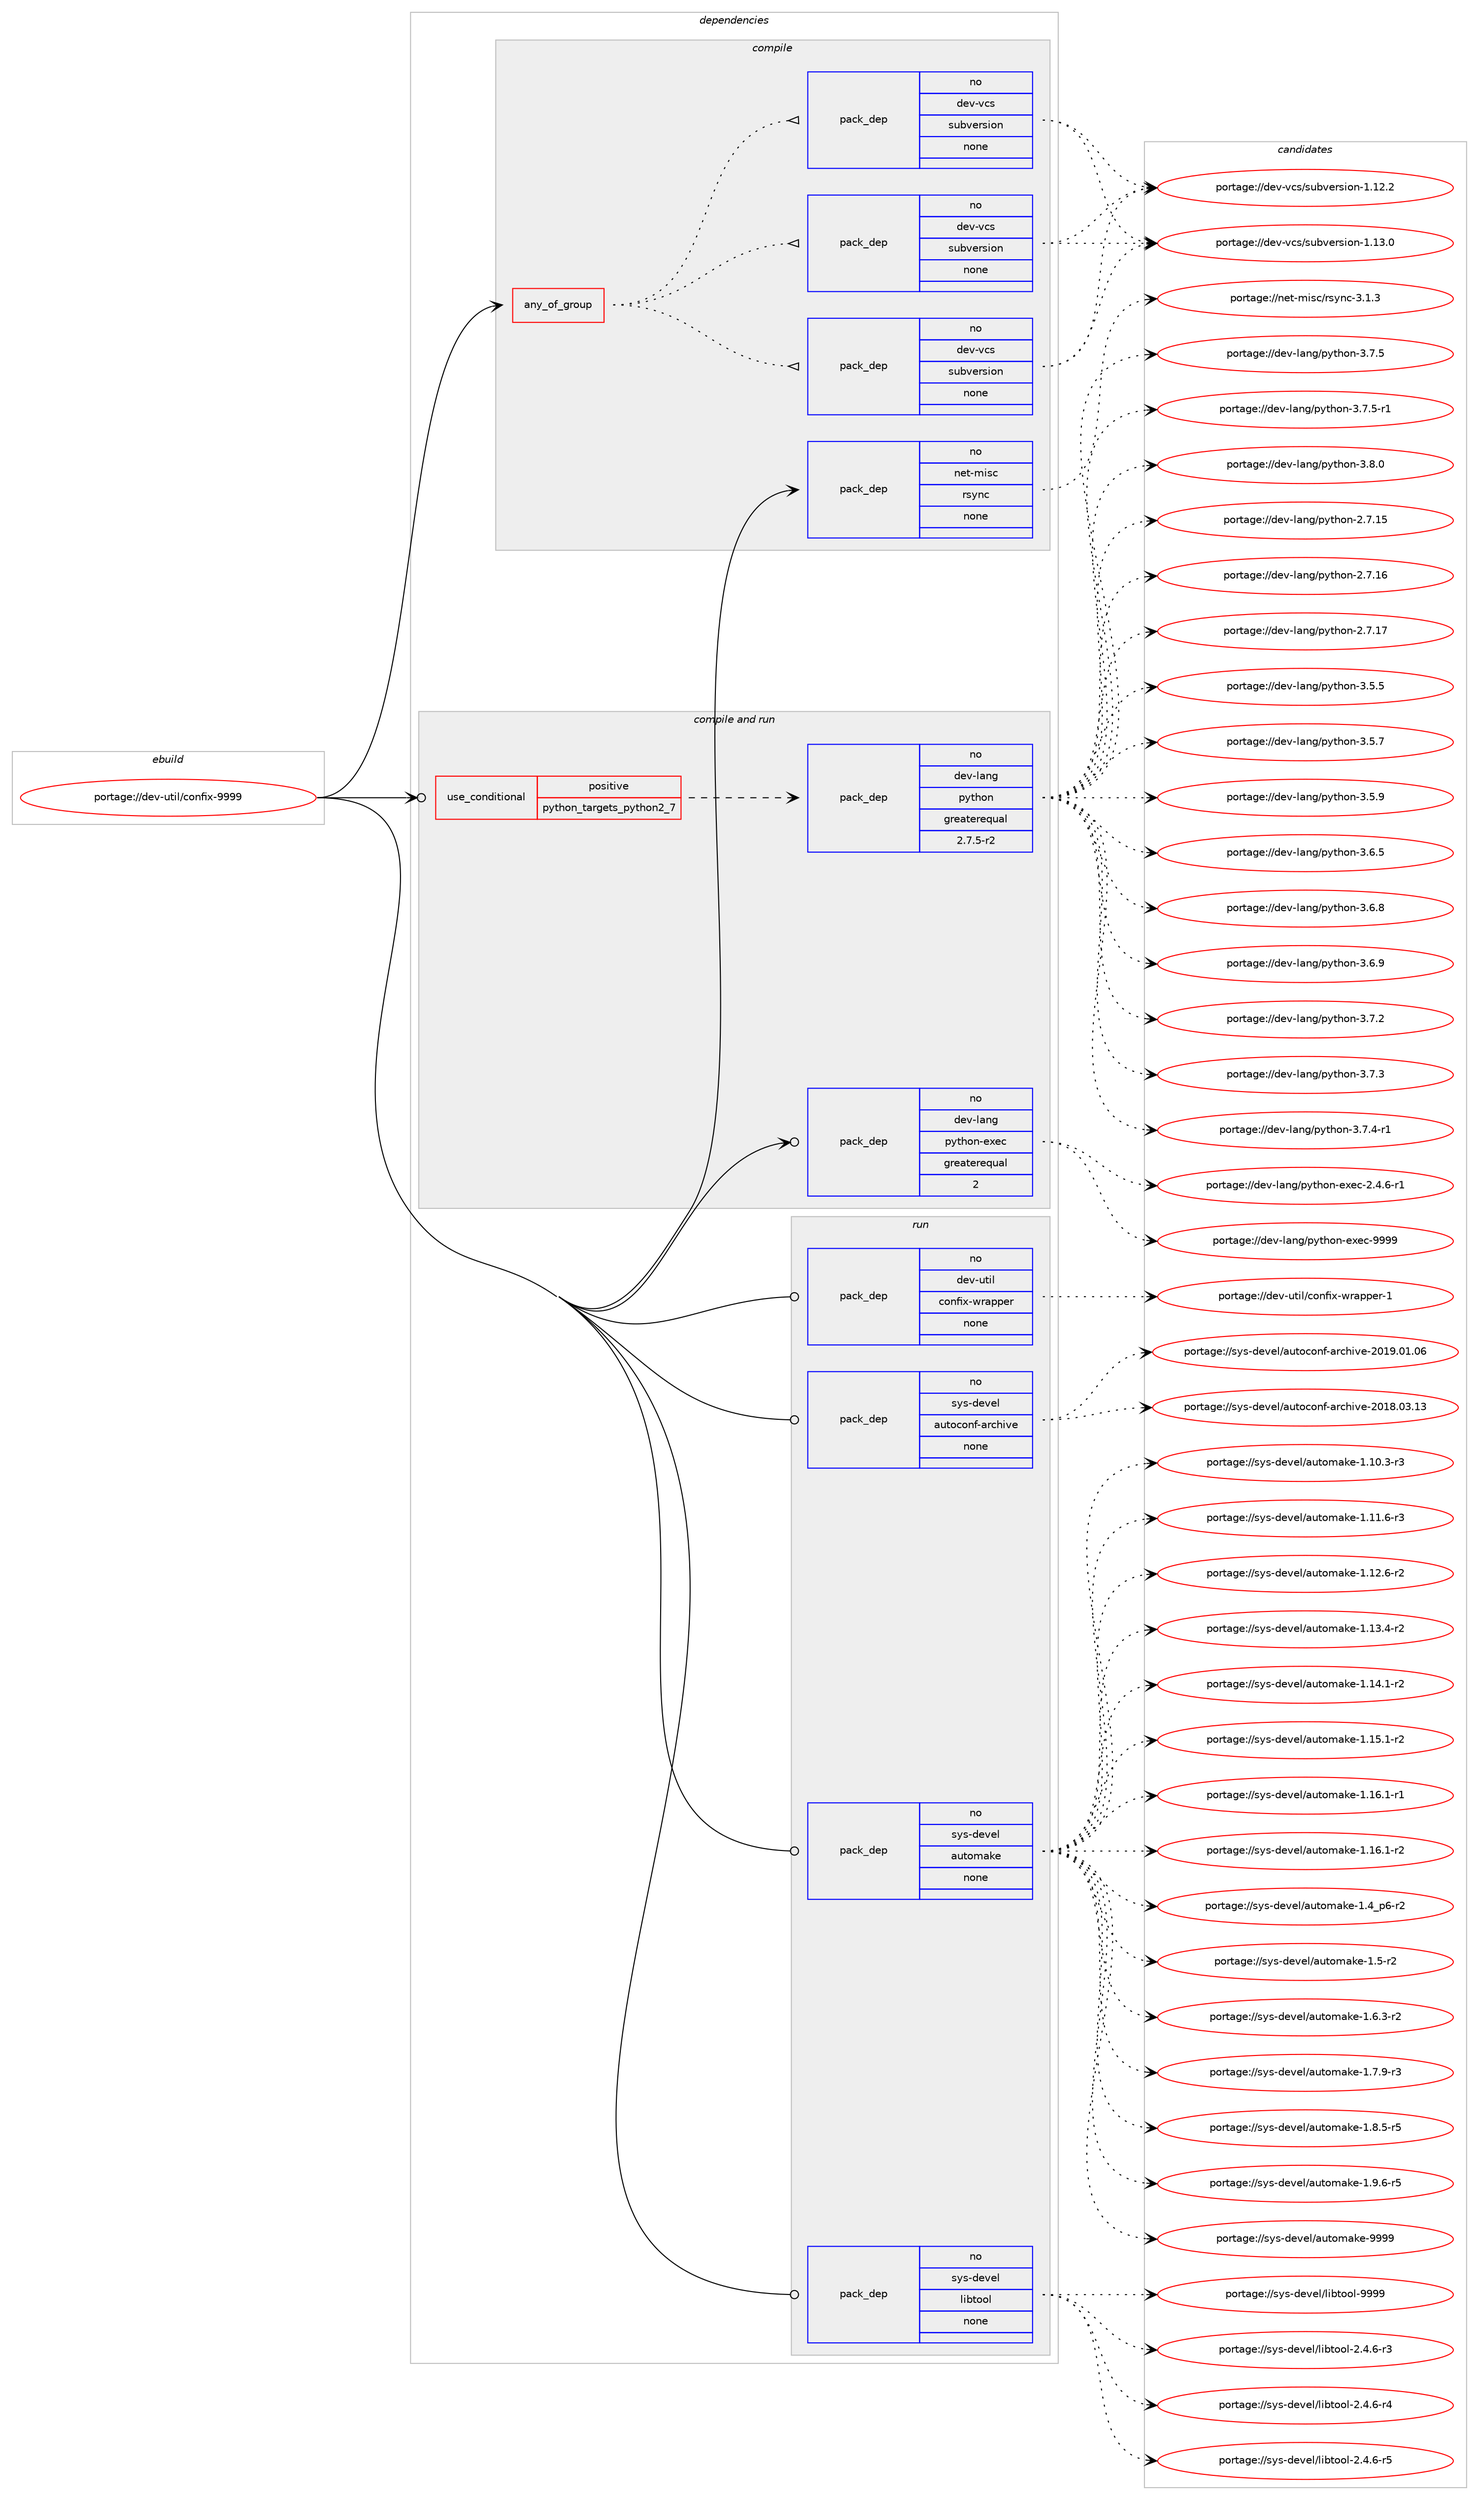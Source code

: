 digraph prolog {

# *************
# Graph options
# *************

newrank=true;
concentrate=true;
compound=true;
graph [rankdir=LR,fontname=Helvetica,fontsize=10,ranksep=1.5];#, ranksep=2.5, nodesep=0.2];
edge  [arrowhead=vee];
node  [fontname=Helvetica,fontsize=10];

# **********
# The ebuild
# **********

subgraph cluster_leftcol {
color=gray;
rank=same;
label=<<i>ebuild</i>>;
id [label="portage://dev-util/confix-9999", color=red, width=4, href="../dev-util/confix-9999.svg"];
}

# ****************
# The dependencies
# ****************

subgraph cluster_midcol {
color=gray;
label=<<i>dependencies</i>>;
subgraph cluster_compile {
fillcolor="#eeeeee";
style=filled;
label=<<i>compile</i>>;
subgraph any3563 {
dependency260491 [label=<<TABLE BORDER="0" CELLBORDER="1" CELLSPACING="0" CELLPADDING="4"><TR><TD CELLPADDING="10">any_of_group</TD></TR></TABLE>>, shape=none, color=red];subgraph pack186187 {
dependency260492 [label=<<TABLE BORDER="0" CELLBORDER="1" CELLSPACING="0" CELLPADDING="4" WIDTH="220"><TR><TD ROWSPAN="6" CELLPADDING="30">pack_dep</TD></TR><TR><TD WIDTH="110">no</TD></TR><TR><TD>dev-vcs</TD></TR><TR><TD>subversion</TD></TR><TR><TD>none</TD></TR><TR><TD></TD></TR></TABLE>>, shape=none, color=blue];
}
dependency260491:e -> dependency260492:w [weight=20,style="dotted",arrowhead="oinv"];
subgraph pack186188 {
dependency260493 [label=<<TABLE BORDER="0" CELLBORDER="1" CELLSPACING="0" CELLPADDING="4" WIDTH="220"><TR><TD ROWSPAN="6" CELLPADDING="30">pack_dep</TD></TR><TR><TD WIDTH="110">no</TD></TR><TR><TD>dev-vcs</TD></TR><TR><TD>subversion</TD></TR><TR><TD>none</TD></TR><TR><TD></TD></TR></TABLE>>, shape=none, color=blue];
}
dependency260491:e -> dependency260493:w [weight=20,style="dotted",arrowhead="oinv"];
subgraph pack186189 {
dependency260494 [label=<<TABLE BORDER="0" CELLBORDER="1" CELLSPACING="0" CELLPADDING="4" WIDTH="220"><TR><TD ROWSPAN="6" CELLPADDING="30">pack_dep</TD></TR><TR><TD WIDTH="110">no</TD></TR><TR><TD>dev-vcs</TD></TR><TR><TD>subversion</TD></TR><TR><TD>none</TD></TR><TR><TD></TD></TR></TABLE>>, shape=none, color=blue];
}
dependency260491:e -> dependency260494:w [weight=20,style="dotted",arrowhead="oinv"];
}
id:e -> dependency260491:w [weight=20,style="solid",arrowhead="vee"];
subgraph pack186190 {
dependency260495 [label=<<TABLE BORDER="0" CELLBORDER="1" CELLSPACING="0" CELLPADDING="4" WIDTH="220"><TR><TD ROWSPAN="6" CELLPADDING="30">pack_dep</TD></TR><TR><TD WIDTH="110">no</TD></TR><TR><TD>net-misc</TD></TR><TR><TD>rsync</TD></TR><TR><TD>none</TD></TR><TR><TD></TD></TR></TABLE>>, shape=none, color=blue];
}
id:e -> dependency260495:w [weight=20,style="solid",arrowhead="vee"];
}
subgraph cluster_compileandrun {
fillcolor="#eeeeee";
style=filled;
label=<<i>compile and run</i>>;
subgraph cond70666 {
dependency260496 [label=<<TABLE BORDER="0" CELLBORDER="1" CELLSPACING="0" CELLPADDING="4"><TR><TD ROWSPAN="3" CELLPADDING="10">use_conditional</TD></TR><TR><TD>positive</TD></TR><TR><TD>python_targets_python2_7</TD></TR></TABLE>>, shape=none, color=red];
subgraph pack186191 {
dependency260497 [label=<<TABLE BORDER="0" CELLBORDER="1" CELLSPACING="0" CELLPADDING="4" WIDTH="220"><TR><TD ROWSPAN="6" CELLPADDING="30">pack_dep</TD></TR><TR><TD WIDTH="110">no</TD></TR><TR><TD>dev-lang</TD></TR><TR><TD>python</TD></TR><TR><TD>greaterequal</TD></TR><TR><TD>2.7.5-r2</TD></TR></TABLE>>, shape=none, color=blue];
}
dependency260496:e -> dependency260497:w [weight=20,style="dashed",arrowhead="vee"];
}
id:e -> dependency260496:w [weight=20,style="solid",arrowhead="odotvee"];
subgraph pack186192 {
dependency260498 [label=<<TABLE BORDER="0" CELLBORDER="1" CELLSPACING="0" CELLPADDING="4" WIDTH="220"><TR><TD ROWSPAN="6" CELLPADDING="30">pack_dep</TD></TR><TR><TD WIDTH="110">no</TD></TR><TR><TD>dev-lang</TD></TR><TR><TD>python-exec</TD></TR><TR><TD>greaterequal</TD></TR><TR><TD>2</TD></TR></TABLE>>, shape=none, color=blue];
}
id:e -> dependency260498:w [weight=20,style="solid",arrowhead="odotvee"];
}
subgraph cluster_run {
fillcolor="#eeeeee";
style=filled;
label=<<i>run</i>>;
subgraph pack186193 {
dependency260499 [label=<<TABLE BORDER="0" CELLBORDER="1" CELLSPACING="0" CELLPADDING="4" WIDTH="220"><TR><TD ROWSPAN="6" CELLPADDING="30">pack_dep</TD></TR><TR><TD WIDTH="110">no</TD></TR><TR><TD>dev-util</TD></TR><TR><TD>confix-wrapper</TD></TR><TR><TD>none</TD></TR><TR><TD></TD></TR></TABLE>>, shape=none, color=blue];
}
id:e -> dependency260499:w [weight=20,style="solid",arrowhead="odot"];
subgraph pack186194 {
dependency260500 [label=<<TABLE BORDER="0" CELLBORDER="1" CELLSPACING="0" CELLPADDING="4" WIDTH="220"><TR><TD ROWSPAN="6" CELLPADDING="30">pack_dep</TD></TR><TR><TD WIDTH="110">no</TD></TR><TR><TD>sys-devel</TD></TR><TR><TD>autoconf-archive</TD></TR><TR><TD>none</TD></TR><TR><TD></TD></TR></TABLE>>, shape=none, color=blue];
}
id:e -> dependency260500:w [weight=20,style="solid",arrowhead="odot"];
subgraph pack186195 {
dependency260501 [label=<<TABLE BORDER="0" CELLBORDER="1" CELLSPACING="0" CELLPADDING="4" WIDTH="220"><TR><TD ROWSPAN="6" CELLPADDING="30">pack_dep</TD></TR><TR><TD WIDTH="110">no</TD></TR><TR><TD>sys-devel</TD></TR><TR><TD>automake</TD></TR><TR><TD>none</TD></TR><TR><TD></TD></TR></TABLE>>, shape=none, color=blue];
}
id:e -> dependency260501:w [weight=20,style="solid",arrowhead="odot"];
subgraph pack186196 {
dependency260502 [label=<<TABLE BORDER="0" CELLBORDER="1" CELLSPACING="0" CELLPADDING="4" WIDTH="220"><TR><TD ROWSPAN="6" CELLPADDING="30">pack_dep</TD></TR><TR><TD WIDTH="110">no</TD></TR><TR><TD>sys-devel</TD></TR><TR><TD>libtool</TD></TR><TR><TD>none</TD></TR><TR><TD></TD></TR></TABLE>>, shape=none, color=blue];
}
id:e -> dependency260502:w [weight=20,style="solid",arrowhead="odot"];
}
}

# **************
# The candidates
# **************

subgraph cluster_choices {
rank=same;
color=gray;
label=<<i>candidates</i>>;

subgraph choice186187 {
color=black;
nodesep=1;
choiceportage1001011184511899115471151179811810111411510511111045494649504650 [label="portage://dev-vcs/subversion-1.12.2", color=red, width=4,href="../dev-vcs/subversion-1.12.2.svg"];
choiceportage1001011184511899115471151179811810111411510511111045494649514648 [label="portage://dev-vcs/subversion-1.13.0", color=red, width=4,href="../dev-vcs/subversion-1.13.0.svg"];
dependency260492:e -> choiceportage1001011184511899115471151179811810111411510511111045494649504650:w [style=dotted,weight="100"];
dependency260492:e -> choiceportage1001011184511899115471151179811810111411510511111045494649514648:w [style=dotted,weight="100"];
}
subgraph choice186188 {
color=black;
nodesep=1;
choiceportage1001011184511899115471151179811810111411510511111045494649504650 [label="portage://dev-vcs/subversion-1.12.2", color=red, width=4,href="../dev-vcs/subversion-1.12.2.svg"];
choiceportage1001011184511899115471151179811810111411510511111045494649514648 [label="portage://dev-vcs/subversion-1.13.0", color=red, width=4,href="../dev-vcs/subversion-1.13.0.svg"];
dependency260493:e -> choiceportage1001011184511899115471151179811810111411510511111045494649504650:w [style=dotted,weight="100"];
dependency260493:e -> choiceportage1001011184511899115471151179811810111411510511111045494649514648:w [style=dotted,weight="100"];
}
subgraph choice186189 {
color=black;
nodesep=1;
choiceportage1001011184511899115471151179811810111411510511111045494649504650 [label="portage://dev-vcs/subversion-1.12.2", color=red, width=4,href="../dev-vcs/subversion-1.12.2.svg"];
choiceportage1001011184511899115471151179811810111411510511111045494649514648 [label="portage://dev-vcs/subversion-1.13.0", color=red, width=4,href="../dev-vcs/subversion-1.13.0.svg"];
dependency260494:e -> choiceportage1001011184511899115471151179811810111411510511111045494649504650:w [style=dotted,weight="100"];
dependency260494:e -> choiceportage1001011184511899115471151179811810111411510511111045494649514648:w [style=dotted,weight="100"];
}
subgraph choice186190 {
color=black;
nodesep=1;
choiceportage11010111645109105115994711411512111099455146494651 [label="portage://net-misc/rsync-3.1.3", color=red, width=4,href="../net-misc/rsync-3.1.3.svg"];
dependency260495:e -> choiceportage11010111645109105115994711411512111099455146494651:w [style=dotted,weight="100"];
}
subgraph choice186191 {
color=black;
nodesep=1;
choiceportage10010111845108971101034711212111610411111045504655464953 [label="portage://dev-lang/python-2.7.15", color=red, width=4,href="../dev-lang/python-2.7.15.svg"];
choiceportage10010111845108971101034711212111610411111045504655464954 [label="portage://dev-lang/python-2.7.16", color=red, width=4,href="../dev-lang/python-2.7.16.svg"];
choiceportage10010111845108971101034711212111610411111045504655464955 [label="portage://dev-lang/python-2.7.17", color=red, width=4,href="../dev-lang/python-2.7.17.svg"];
choiceportage100101118451089711010347112121116104111110455146534653 [label="portage://dev-lang/python-3.5.5", color=red, width=4,href="../dev-lang/python-3.5.5.svg"];
choiceportage100101118451089711010347112121116104111110455146534655 [label="portage://dev-lang/python-3.5.7", color=red, width=4,href="../dev-lang/python-3.5.7.svg"];
choiceportage100101118451089711010347112121116104111110455146534657 [label="portage://dev-lang/python-3.5.9", color=red, width=4,href="../dev-lang/python-3.5.9.svg"];
choiceportage100101118451089711010347112121116104111110455146544653 [label="portage://dev-lang/python-3.6.5", color=red, width=4,href="../dev-lang/python-3.6.5.svg"];
choiceportage100101118451089711010347112121116104111110455146544656 [label="portage://dev-lang/python-3.6.8", color=red, width=4,href="../dev-lang/python-3.6.8.svg"];
choiceportage100101118451089711010347112121116104111110455146544657 [label="portage://dev-lang/python-3.6.9", color=red, width=4,href="../dev-lang/python-3.6.9.svg"];
choiceportage100101118451089711010347112121116104111110455146554650 [label="portage://dev-lang/python-3.7.2", color=red, width=4,href="../dev-lang/python-3.7.2.svg"];
choiceportage100101118451089711010347112121116104111110455146554651 [label="portage://dev-lang/python-3.7.3", color=red, width=4,href="../dev-lang/python-3.7.3.svg"];
choiceportage1001011184510897110103471121211161041111104551465546524511449 [label="portage://dev-lang/python-3.7.4-r1", color=red, width=4,href="../dev-lang/python-3.7.4-r1.svg"];
choiceportage100101118451089711010347112121116104111110455146554653 [label="portage://dev-lang/python-3.7.5", color=red, width=4,href="../dev-lang/python-3.7.5.svg"];
choiceportage1001011184510897110103471121211161041111104551465546534511449 [label="portage://dev-lang/python-3.7.5-r1", color=red, width=4,href="../dev-lang/python-3.7.5-r1.svg"];
choiceportage100101118451089711010347112121116104111110455146564648 [label="portage://dev-lang/python-3.8.0", color=red, width=4,href="../dev-lang/python-3.8.0.svg"];
dependency260497:e -> choiceportage10010111845108971101034711212111610411111045504655464953:w [style=dotted,weight="100"];
dependency260497:e -> choiceportage10010111845108971101034711212111610411111045504655464954:w [style=dotted,weight="100"];
dependency260497:e -> choiceportage10010111845108971101034711212111610411111045504655464955:w [style=dotted,weight="100"];
dependency260497:e -> choiceportage100101118451089711010347112121116104111110455146534653:w [style=dotted,weight="100"];
dependency260497:e -> choiceportage100101118451089711010347112121116104111110455146534655:w [style=dotted,weight="100"];
dependency260497:e -> choiceportage100101118451089711010347112121116104111110455146534657:w [style=dotted,weight="100"];
dependency260497:e -> choiceportage100101118451089711010347112121116104111110455146544653:w [style=dotted,weight="100"];
dependency260497:e -> choiceportage100101118451089711010347112121116104111110455146544656:w [style=dotted,weight="100"];
dependency260497:e -> choiceportage100101118451089711010347112121116104111110455146544657:w [style=dotted,weight="100"];
dependency260497:e -> choiceportage100101118451089711010347112121116104111110455146554650:w [style=dotted,weight="100"];
dependency260497:e -> choiceportage100101118451089711010347112121116104111110455146554651:w [style=dotted,weight="100"];
dependency260497:e -> choiceportage1001011184510897110103471121211161041111104551465546524511449:w [style=dotted,weight="100"];
dependency260497:e -> choiceportage100101118451089711010347112121116104111110455146554653:w [style=dotted,weight="100"];
dependency260497:e -> choiceportage1001011184510897110103471121211161041111104551465546534511449:w [style=dotted,weight="100"];
dependency260497:e -> choiceportage100101118451089711010347112121116104111110455146564648:w [style=dotted,weight="100"];
}
subgraph choice186192 {
color=black;
nodesep=1;
choiceportage10010111845108971101034711212111610411111045101120101994550465246544511449 [label="portage://dev-lang/python-exec-2.4.6-r1", color=red, width=4,href="../dev-lang/python-exec-2.4.6-r1.svg"];
choiceportage10010111845108971101034711212111610411111045101120101994557575757 [label="portage://dev-lang/python-exec-9999", color=red, width=4,href="../dev-lang/python-exec-9999.svg"];
dependency260498:e -> choiceportage10010111845108971101034711212111610411111045101120101994550465246544511449:w [style=dotted,weight="100"];
dependency260498:e -> choiceportage10010111845108971101034711212111610411111045101120101994557575757:w [style=dotted,weight="100"];
}
subgraph choice186193 {
color=black;
nodesep=1;
choiceportage10010111845117116105108479911111010210512045119114971121121011144549 [label="portage://dev-util/confix-wrapper-1", color=red, width=4,href="../dev-util/confix-wrapper-1.svg"];
dependency260499:e -> choiceportage10010111845117116105108479911111010210512045119114971121121011144549:w [style=dotted,weight="100"];
}
subgraph choice186194 {
color=black;
nodesep=1;
choiceportage115121115451001011181011084797117116111991111101024597114991041051181014550484956464851464951 [label="portage://sys-devel/autoconf-archive-2018.03.13", color=red, width=4,href="../sys-devel/autoconf-archive-2018.03.13.svg"];
choiceportage115121115451001011181011084797117116111991111101024597114991041051181014550484957464849464854 [label="portage://sys-devel/autoconf-archive-2019.01.06", color=red, width=4,href="../sys-devel/autoconf-archive-2019.01.06.svg"];
dependency260500:e -> choiceportage115121115451001011181011084797117116111991111101024597114991041051181014550484956464851464951:w [style=dotted,weight="100"];
dependency260500:e -> choiceportage115121115451001011181011084797117116111991111101024597114991041051181014550484957464849464854:w [style=dotted,weight="100"];
}
subgraph choice186195 {
color=black;
nodesep=1;
choiceportage11512111545100101118101108479711711611110997107101454946494846514511451 [label="portage://sys-devel/automake-1.10.3-r3", color=red, width=4,href="../sys-devel/automake-1.10.3-r3.svg"];
choiceportage11512111545100101118101108479711711611110997107101454946494946544511451 [label="portage://sys-devel/automake-1.11.6-r3", color=red, width=4,href="../sys-devel/automake-1.11.6-r3.svg"];
choiceportage11512111545100101118101108479711711611110997107101454946495046544511450 [label="portage://sys-devel/automake-1.12.6-r2", color=red, width=4,href="../sys-devel/automake-1.12.6-r2.svg"];
choiceportage11512111545100101118101108479711711611110997107101454946495146524511450 [label="portage://sys-devel/automake-1.13.4-r2", color=red, width=4,href="../sys-devel/automake-1.13.4-r2.svg"];
choiceportage11512111545100101118101108479711711611110997107101454946495246494511450 [label="portage://sys-devel/automake-1.14.1-r2", color=red, width=4,href="../sys-devel/automake-1.14.1-r2.svg"];
choiceportage11512111545100101118101108479711711611110997107101454946495346494511450 [label="portage://sys-devel/automake-1.15.1-r2", color=red, width=4,href="../sys-devel/automake-1.15.1-r2.svg"];
choiceportage11512111545100101118101108479711711611110997107101454946495446494511449 [label="portage://sys-devel/automake-1.16.1-r1", color=red, width=4,href="../sys-devel/automake-1.16.1-r1.svg"];
choiceportage11512111545100101118101108479711711611110997107101454946495446494511450 [label="portage://sys-devel/automake-1.16.1-r2", color=red, width=4,href="../sys-devel/automake-1.16.1-r2.svg"];
choiceportage115121115451001011181011084797117116111109971071014549465295112544511450 [label="portage://sys-devel/automake-1.4_p6-r2", color=red, width=4,href="../sys-devel/automake-1.4_p6-r2.svg"];
choiceportage11512111545100101118101108479711711611110997107101454946534511450 [label="portage://sys-devel/automake-1.5-r2", color=red, width=4,href="../sys-devel/automake-1.5-r2.svg"];
choiceportage115121115451001011181011084797117116111109971071014549465446514511450 [label="portage://sys-devel/automake-1.6.3-r2", color=red, width=4,href="../sys-devel/automake-1.6.3-r2.svg"];
choiceportage115121115451001011181011084797117116111109971071014549465546574511451 [label="portage://sys-devel/automake-1.7.9-r3", color=red, width=4,href="../sys-devel/automake-1.7.9-r3.svg"];
choiceportage115121115451001011181011084797117116111109971071014549465646534511453 [label="portage://sys-devel/automake-1.8.5-r5", color=red, width=4,href="../sys-devel/automake-1.8.5-r5.svg"];
choiceportage115121115451001011181011084797117116111109971071014549465746544511453 [label="portage://sys-devel/automake-1.9.6-r5", color=red, width=4,href="../sys-devel/automake-1.9.6-r5.svg"];
choiceportage115121115451001011181011084797117116111109971071014557575757 [label="portage://sys-devel/automake-9999", color=red, width=4,href="../sys-devel/automake-9999.svg"];
dependency260501:e -> choiceportage11512111545100101118101108479711711611110997107101454946494846514511451:w [style=dotted,weight="100"];
dependency260501:e -> choiceportage11512111545100101118101108479711711611110997107101454946494946544511451:w [style=dotted,weight="100"];
dependency260501:e -> choiceportage11512111545100101118101108479711711611110997107101454946495046544511450:w [style=dotted,weight="100"];
dependency260501:e -> choiceportage11512111545100101118101108479711711611110997107101454946495146524511450:w [style=dotted,weight="100"];
dependency260501:e -> choiceportage11512111545100101118101108479711711611110997107101454946495246494511450:w [style=dotted,weight="100"];
dependency260501:e -> choiceportage11512111545100101118101108479711711611110997107101454946495346494511450:w [style=dotted,weight="100"];
dependency260501:e -> choiceportage11512111545100101118101108479711711611110997107101454946495446494511449:w [style=dotted,weight="100"];
dependency260501:e -> choiceportage11512111545100101118101108479711711611110997107101454946495446494511450:w [style=dotted,weight="100"];
dependency260501:e -> choiceportage115121115451001011181011084797117116111109971071014549465295112544511450:w [style=dotted,weight="100"];
dependency260501:e -> choiceportage11512111545100101118101108479711711611110997107101454946534511450:w [style=dotted,weight="100"];
dependency260501:e -> choiceportage115121115451001011181011084797117116111109971071014549465446514511450:w [style=dotted,weight="100"];
dependency260501:e -> choiceportage115121115451001011181011084797117116111109971071014549465546574511451:w [style=dotted,weight="100"];
dependency260501:e -> choiceportage115121115451001011181011084797117116111109971071014549465646534511453:w [style=dotted,weight="100"];
dependency260501:e -> choiceportage115121115451001011181011084797117116111109971071014549465746544511453:w [style=dotted,weight="100"];
dependency260501:e -> choiceportage115121115451001011181011084797117116111109971071014557575757:w [style=dotted,weight="100"];
}
subgraph choice186196 {
color=black;
nodesep=1;
choiceportage1151211154510010111810110847108105981161111111084550465246544511451 [label="portage://sys-devel/libtool-2.4.6-r3", color=red, width=4,href="../sys-devel/libtool-2.4.6-r3.svg"];
choiceportage1151211154510010111810110847108105981161111111084550465246544511452 [label="portage://sys-devel/libtool-2.4.6-r4", color=red, width=4,href="../sys-devel/libtool-2.4.6-r4.svg"];
choiceportage1151211154510010111810110847108105981161111111084550465246544511453 [label="portage://sys-devel/libtool-2.4.6-r5", color=red, width=4,href="../sys-devel/libtool-2.4.6-r5.svg"];
choiceportage1151211154510010111810110847108105981161111111084557575757 [label="portage://sys-devel/libtool-9999", color=red, width=4,href="../sys-devel/libtool-9999.svg"];
dependency260502:e -> choiceportage1151211154510010111810110847108105981161111111084550465246544511451:w [style=dotted,weight="100"];
dependency260502:e -> choiceportage1151211154510010111810110847108105981161111111084550465246544511452:w [style=dotted,weight="100"];
dependency260502:e -> choiceportage1151211154510010111810110847108105981161111111084550465246544511453:w [style=dotted,weight="100"];
dependency260502:e -> choiceportage1151211154510010111810110847108105981161111111084557575757:w [style=dotted,weight="100"];
}
}

}
